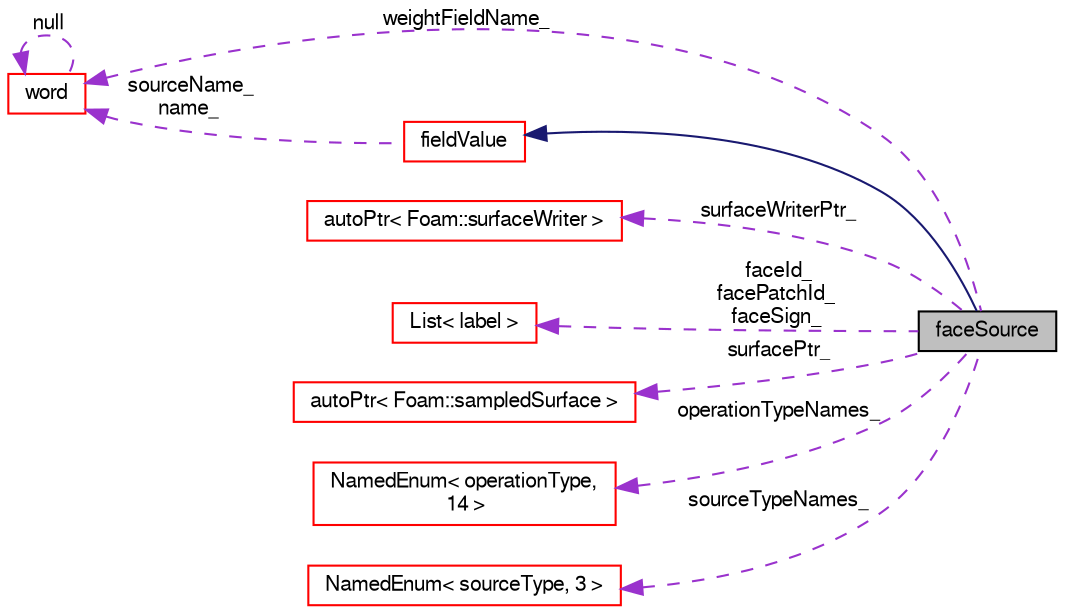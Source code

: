 digraph "faceSource"
{
  bgcolor="transparent";
  edge [fontname="FreeSans",fontsize="10",labelfontname="FreeSans",labelfontsize="10"];
  node [fontname="FreeSans",fontsize="10",shape=record];
  rankdir="LR";
  Node3 [label="faceSource",height=0.2,width=0.4,color="black", fillcolor="grey75", style="filled", fontcolor="black"];
  Node4 -> Node3 [dir="back",color="midnightblue",fontsize="10",style="solid",fontname="FreeSans"];
  Node4 [label="fieldValue",height=0.2,width=0.4,color="red",URL="$a28730.html",tooltip="Base class for field value -based function objects. "];
  Node6 -> Node4 [dir="back",color="darkorchid3",fontsize="10",style="dashed",label=" sourceName_\nname_" ,fontname="FreeSans"];
  Node6 [label="word",height=0.2,width=0.4,color="red",URL="$a28258.html",tooltip="A class for handling words, derived from string. "];
  Node6 -> Node6 [dir="back",color="darkorchid3",fontsize="10",style="dashed",label=" null" ,fontname="FreeSans"];
  Node36 -> Node3 [dir="back",color="darkorchid3",fontsize="10",style="dashed",label=" surfaceWriterPtr_" ,fontname="FreeSans"];
  Node36 [label="autoPtr\< Foam::surfaceWriter \>",height=0.2,width=0.4,color="red",URL="$a25958.html"];
  Node38 -> Node3 [dir="back",color="darkorchid3",fontsize="10",style="dashed",label=" faceId_\nfacePatchId_\nfaceSign_" ,fontname="FreeSans"];
  Node38 [label="List\< label \>",height=0.2,width=0.4,color="red",URL="$a25694.html"];
  Node40 -> Node3 [dir="back",color="darkorchid3",fontsize="10",style="dashed",label=" surfacePtr_" ,fontname="FreeSans"];
  Node40 [label="autoPtr\< Foam::sampledSurface \>",height=0.2,width=0.4,color="red",URL="$a25958.html"];
  Node6 -> Node3 [dir="back",color="darkorchid3",fontsize="10",style="dashed",label=" weightFieldName_" ,fontname="FreeSans"];
  Node41 -> Node3 [dir="back",color="darkorchid3",fontsize="10",style="dashed",label=" operationTypeNames_" ,fontname="FreeSans"];
  Node41 [label="NamedEnum\< operationType,\l 14 \>",height=0.2,width=0.4,color="red",URL="$a25998.html"];
  Node42 -> Node3 [dir="back",color="darkorchid3",fontsize="10",style="dashed",label=" sourceTypeNames_" ,fontname="FreeSans"];
  Node42 [label="NamedEnum\< sourceType, 3 \>",height=0.2,width=0.4,color="red",URL="$a25998.html"];
}
